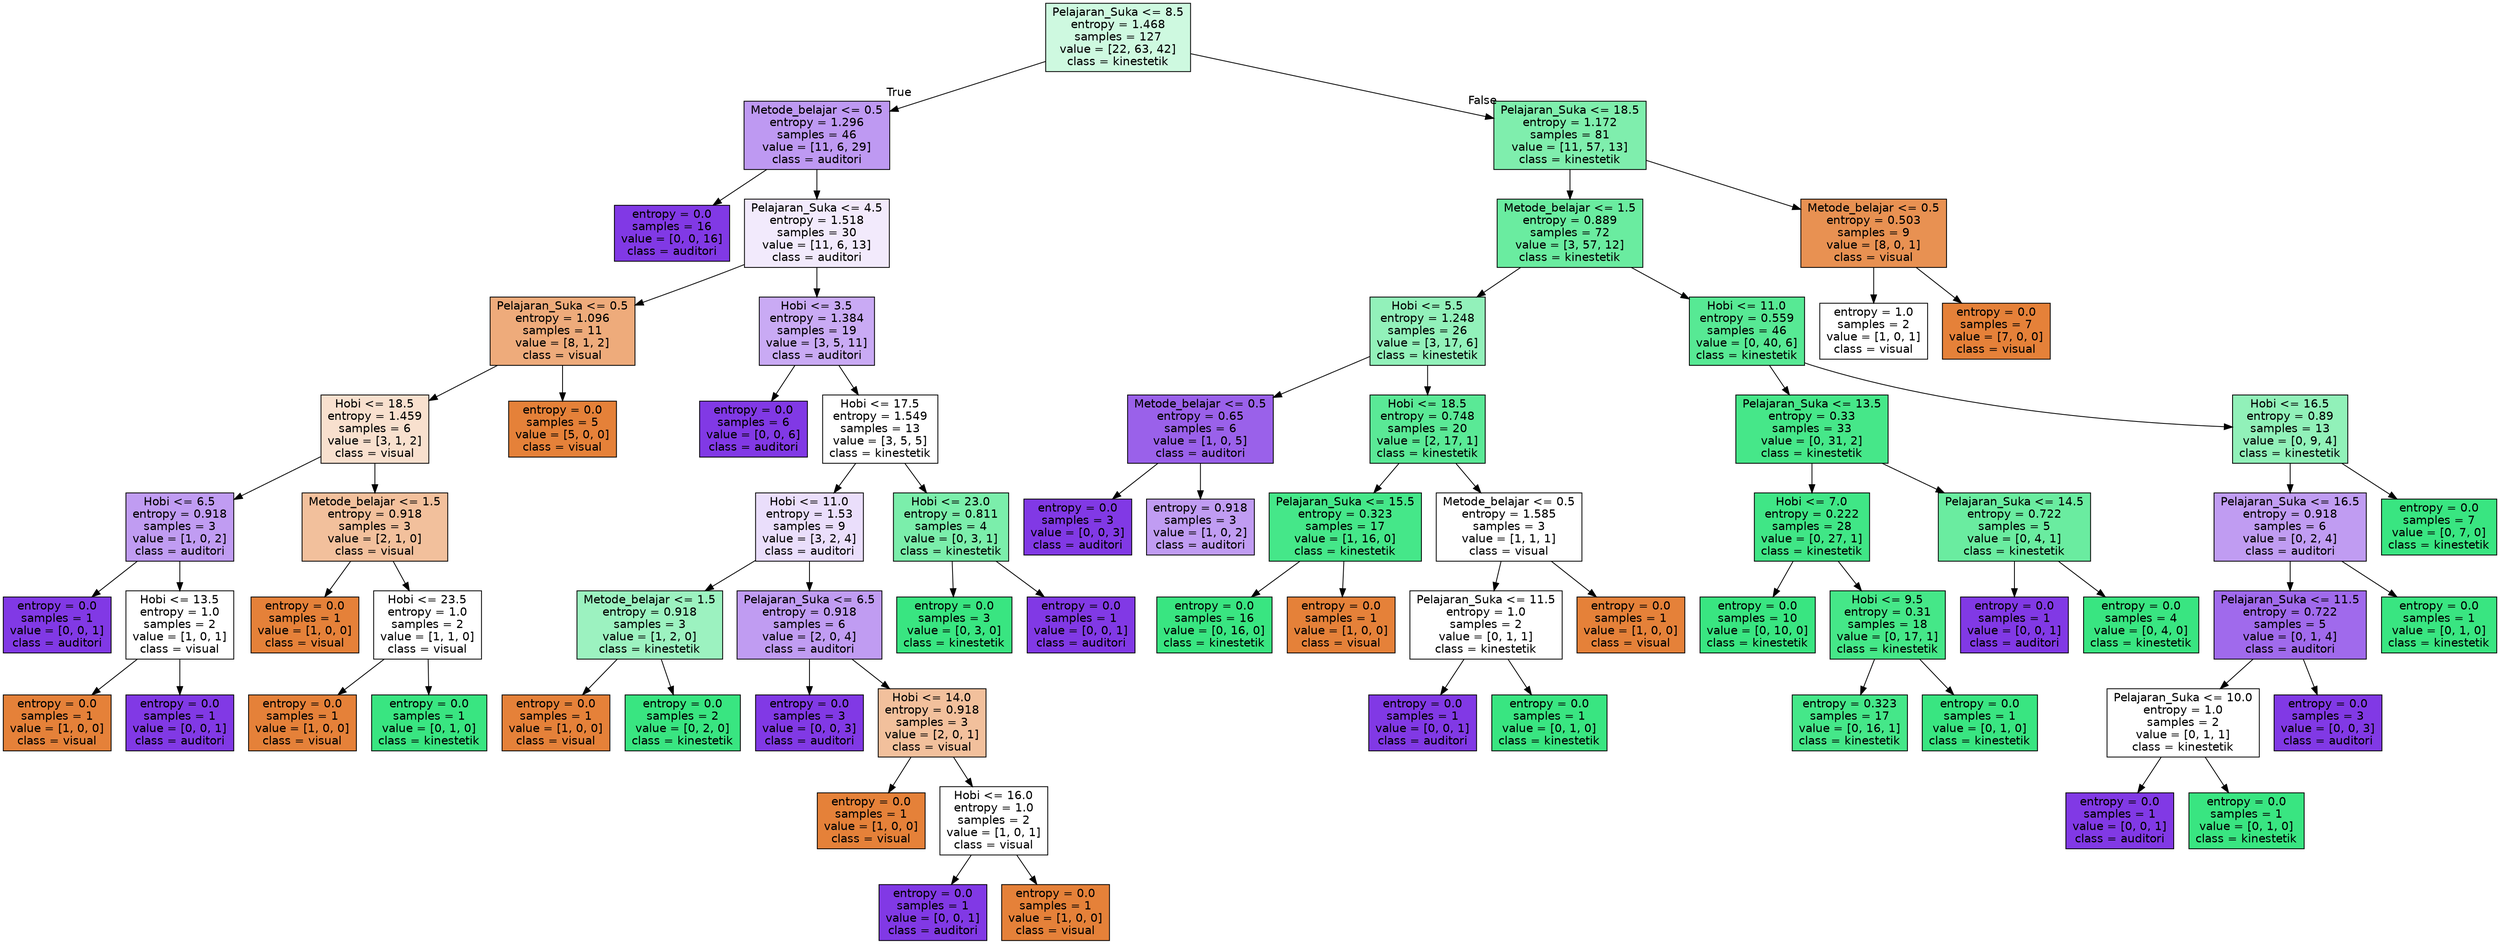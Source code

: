 digraph Tree {
node [shape=box, style="filled", color="black", fontname="helvetica"] ;
edge [fontname="helvetica"] ;
0 [label="Pelajaran_Suka <= 8.5\nentropy = 1.468\nsamples = 127\nvalue = [22, 63, 42]\nclass = kinestetik", fillcolor="#cef9e0"] ;
1 [label="Metode_belajar <= 0.5\nentropy = 1.296\nsamples = 46\nvalue = [11, 6, 29]\nclass = auditori", fillcolor="#be99f2"] ;
0 -> 1 [labeldistance=2.5, labelangle=45, headlabel="True"] ;
2 [label="entropy = 0.0\nsamples = 16\nvalue = [0, 0, 16]\nclass = auditori", fillcolor="#8139e5"] ;
1 -> 2 ;
3 [label="Pelajaran_Suka <= 4.5\nentropy = 1.518\nsamples = 30\nvalue = [11, 6, 13]\nclass = auditori", fillcolor="#f2eafc"] ;
1 -> 3 ;
4 [label="Pelajaran_Suka <= 0.5\nentropy = 1.096\nsamples = 11\nvalue = [8, 1, 2]\nclass = visual", fillcolor="#eeab7b"] ;
3 -> 4 ;
5 [label="Hobi <= 18.5\nentropy = 1.459\nsamples = 6\nvalue = [3, 1, 2]\nclass = visual", fillcolor="#f8e0ce"] ;
4 -> 5 ;
6 [label="Hobi <= 6.5\nentropy = 0.918\nsamples = 3\nvalue = [1, 0, 2]\nclass = auditori", fillcolor="#c09cf2"] ;
5 -> 6 ;
7 [label="entropy = 0.0\nsamples = 1\nvalue = [0, 0, 1]\nclass = auditori", fillcolor="#8139e5"] ;
6 -> 7 ;
8 [label="Hobi <= 13.5\nentropy = 1.0\nsamples = 2\nvalue = [1, 0, 1]\nclass = visual", fillcolor="#ffffff"] ;
6 -> 8 ;
9 [label="entropy = 0.0\nsamples = 1\nvalue = [1, 0, 0]\nclass = visual", fillcolor="#e58139"] ;
8 -> 9 ;
10 [label="entropy = 0.0\nsamples = 1\nvalue = [0, 0, 1]\nclass = auditori", fillcolor="#8139e5"] ;
8 -> 10 ;
11 [label="Metode_belajar <= 1.5\nentropy = 0.918\nsamples = 3\nvalue = [2, 1, 0]\nclass = visual", fillcolor="#f2c09c"] ;
5 -> 11 ;
12 [label="entropy = 0.0\nsamples = 1\nvalue = [1, 0, 0]\nclass = visual", fillcolor="#e58139"] ;
11 -> 12 ;
13 [label="Hobi <= 23.5\nentropy = 1.0\nsamples = 2\nvalue = [1, 1, 0]\nclass = visual", fillcolor="#ffffff"] ;
11 -> 13 ;
14 [label="entropy = 0.0\nsamples = 1\nvalue = [1, 0, 0]\nclass = visual", fillcolor="#e58139"] ;
13 -> 14 ;
15 [label="entropy = 0.0\nsamples = 1\nvalue = [0, 1, 0]\nclass = kinestetik", fillcolor="#39e581"] ;
13 -> 15 ;
16 [label="entropy = 0.0\nsamples = 5\nvalue = [5, 0, 0]\nclass = visual", fillcolor="#e58139"] ;
4 -> 16 ;
17 [label="Hobi <= 3.5\nentropy = 1.384\nsamples = 19\nvalue = [3, 5, 11]\nclass = auditori", fillcolor="#c9aaf4"] ;
3 -> 17 ;
18 [label="entropy = 0.0\nsamples = 6\nvalue = [0, 0, 6]\nclass = auditori", fillcolor="#8139e5"] ;
17 -> 18 ;
19 [label="Hobi <= 17.5\nentropy = 1.549\nsamples = 13\nvalue = [3, 5, 5]\nclass = kinestetik", fillcolor="#ffffff"] ;
17 -> 19 ;
20 [label="Hobi <= 11.0\nentropy = 1.53\nsamples = 9\nvalue = [3, 2, 4]\nclass = auditori", fillcolor="#eadefb"] ;
19 -> 20 ;
21 [label="Metode_belajar <= 1.5\nentropy = 0.918\nsamples = 3\nvalue = [1, 2, 0]\nclass = kinestetik", fillcolor="#9cf2c0"] ;
20 -> 21 ;
22 [label="entropy = 0.0\nsamples = 1\nvalue = [1, 0, 0]\nclass = visual", fillcolor="#e58139"] ;
21 -> 22 ;
23 [label="entropy = 0.0\nsamples = 2\nvalue = [0, 2, 0]\nclass = kinestetik", fillcolor="#39e581"] ;
21 -> 23 ;
24 [label="Pelajaran_Suka <= 6.5\nentropy = 0.918\nsamples = 6\nvalue = [2, 0, 4]\nclass = auditori", fillcolor="#c09cf2"] ;
20 -> 24 ;
25 [label="entropy = 0.0\nsamples = 3\nvalue = [0, 0, 3]\nclass = auditori", fillcolor="#8139e5"] ;
24 -> 25 ;
26 [label="Hobi <= 14.0\nentropy = 0.918\nsamples = 3\nvalue = [2, 0, 1]\nclass = visual", fillcolor="#f2c09c"] ;
24 -> 26 ;
27 [label="entropy = 0.0\nsamples = 1\nvalue = [1, 0, 0]\nclass = visual", fillcolor="#e58139"] ;
26 -> 27 ;
28 [label="Hobi <= 16.0\nentropy = 1.0\nsamples = 2\nvalue = [1, 0, 1]\nclass = visual", fillcolor="#ffffff"] ;
26 -> 28 ;
29 [label="entropy = 0.0\nsamples = 1\nvalue = [0, 0, 1]\nclass = auditori", fillcolor="#8139e5"] ;
28 -> 29 ;
30 [label="entropy = 0.0\nsamples = 1\nvalue = [1, 0, 0]\nclass = visual", fillcolor="#e58139"] ;
28 -> 30 ;
31 [label="Hobi <= 23.0\nentropy = 0.811\nsamples = 4\nvalue = [0, 3, 1]\nclass = kinestetik", fillcolor="#7beeab"] ;
19 -> 31 ;
32 [label="entropy = 0.0\nsamples = 3\nvalue = [0, 3, 0]\nclass = kinestetik", fillcolor="#39e581"] ;
31 -> 32 ;
33 [label="entropy = 0.0\nsamples = 1\nvalue = [0, 0, 1]\nclass = auditori", fillcolor="#8139e5"] ;
31 -> 33 ;
34 [label="Pelajaran_Suka <= 18.5\nentropy = 1.172\nsamples = 81\nvalue = [11, 57, 13]\nclass = kinestetik", fillcolor="#7feead"] ;
0 -> 34 [labeldistance=2.5, labelangle=-45, headlabel="False"] ;
35 [label="Metode_belajar <= 1.5\nentropy = 0.889\nsamples = 72\nvalue = [3, 57, 12]\nclass = kinestetik", fillcolor="#6aeca0"] ;
34 -> 35 ;
36 [label="Hobi <= 5.5\nentropy = 1.248\nsamples = 26\nvalue = [3, 17, 6]\nclass = kinestetik", fillcolor="#92f1ba"] ;
35 -> 36 ;
37 [label="Metode_belajar <= 0.5\nentropy = 0.65\nsamples = 6\nvalue = [1, 0, 5]\nclass = auditori", fillcolor="#9a61ea"] ;
36 -> 37 ;
38 [label="entropy = 0.0\nsamples = 3\nvalue = [0, 0, 3]\nclass = auditori", fillcolor="#8139e5"] ;
37 -> 38 ;
39 [label="entropy = 0.918\nsamples = 3\nvalue = [1, 0, 2]\nclass = auditori", fillcolor="#c09cf2"] ;
37 -> 39 ;
40 [label="Hobi <= 18.5\nentropy = 0.748\nsamples = 20\nvalue = [2, 17, 1]\nclass = kinestetik", fillcolor="#5ae996"] ;
36 -> 40 ;
41 [label="Pelajaran_Suka <= 15.5\nentropy = 0.323\nsamples = 17\nvalue = [1, 16, 0]\nclass = kinestetik", fillcolor="#45e789"] ;
40 -> 41 ;
42 [label="entropy = 0.0\nsamples = 16\nvalue = [0, 16, 0]\nclass = kinestetik", fillcolor="#39e581"] ;
41 -> 42 ;
43 [label="entropy = 0.0\nsamples = 1\nvalue = [1, 0, 0]\nclass = visual", fillcolor="#e58139"] ;
41 -> 43 ;
44 [label="Metode_belajar <= 0.5\nentropy = 1.585\nsamples = 3\nvalue = [1, 1, 1]\nclass = visual", fillcolor="#ffffff"] ;
40 -> 44 ;
45 [label="Pelajaran_Suka <= 11.5\nentropy = 1.0\nsamples = 2\nvalue = [0, 1, 1]\nclass = kinestetik", fillcolor="#ffffff"] ;
44 -> 45 ;
46 [label="entropy = 0.0\nsamples = 1\nvalue = [0, 0, 1]\nclass = auditori", fillcolor="#8139e5"] ;
45 -> 46 ;
47 [label="entropy = 0.0\nsamples = 1\nvalue = [0, 1, 0]\nclass = kinestetik", fillcolor="#39e581"] ;
45 -> 47 ;
48 [label="entropy = 0.0\nsamples = 1\nvalue = [1, 0, 0]\nclass = visual", fillcolor="#e58139"] ;
44 -> 48 ;
49 [label="Hobi <= 11.0\nentropy = 0.559\nsamples = 46\nvalue = [0, 40, 6]\nclass = kinestetik", fillcolor="#57e994"] ;
35 -> 49 ;
50 [label="Pelajaran_Suka <= 13.5\nentropy = 0.33\nsamples = 33\nvalue = [0, 31, 2]\nclass = kinestetik", fillcolor="#46e789"] ;
49 -> 50 ;
51 [label="Hobi <= 7.0\nentropy = 0.222\nsamples = 28\nvalue = [0, 27, 1]\nclass = kinestetik", fillcolor="#40e686"] ;
50 -> 51 ;
52 [label="entropy = 0.0\nsamples = 10\nvalue = [0, 10, 0]\nclass = kinestetik", fillcolor="#39e581"] ;
51 -> 52 ;
53 [label="Hobi <= 9.5\nentropy = 0.31\nsamples = 18\nvalue = [0, 17, 1]\nclass = kinestetik", fillcolor="#45e788"] ;
51 -> 53 ;
54 [label="entropy = 0.323\nsamples = 17\nvalue = [0, 16, 1]\nclass = kinestetik", fillcolor="#45e789"] ;
53 -> 54 ;
55 [label="entropy = 0.0\nsamples = 1\nvalue = [0, 1, 0]\nclass = kinestetik", fillcolor="#39e581"] ;
53 -> 55 ;
56 [label="Pelajaran_Suka <= 14.5\nentropy = 0.722\nsamples = 5\nvalue = [0, 4, 1]\nclass = kinestetik", fillcolor="#6aeca0"] ;
50 -> 56 ;
57 [label="entropy = 0.0\nsamples = 1\nvalue = [0, 0, 1]\nclass = auditori", fillcolor="#8139e5"] ;
56 -> 57 ;
58 [label="entropy = 0.0\nsamples = 4\nvalue = [0, 4, 0]\nclass = kinestetik", fillcolor="#39e581"] ;
56 -> 58 ;
59 [label="Hobi <= 16.5\nentropy = 0.89\nsamples = 13\nvalue = [0, 9, 4]\nclass = kinestetik", fillcolor="#91f1b9"] ;
49 -> 59 ;
60 [label="Pelajaran_Suka <= 16.5\nentropy = 0.918\nsamples = 6\nvalue = [0, 2, 4]\nclass = auditori", fillcolor="#c09cf2"] ;
59 -> 60 ;
61 [label="Pelajaran_Suka <= 11.5\nentropy = 0.722\nsamples = 5\nvalue = [0, 1, 4]\nclass = auditori", fillcolor="#a06aec"] ;
60 -> 61 ;
62 [label="Pelajaran_Suka <= 10.0\nentropy = 1.0\nsamples = 2\nvalue = [0, 1, 1]\nclass = kinestetik", fillcolor="#ffffff"] ;
61 -> 62 ;
63 [label="entropy = 0.0\nsamples = 1\nvalue = [0, 0, 1]\nclass = auditori", fillcolor="#8139e5"] ;
62 -> 63 ;
64 [label="entropy = 0.0\nsamples = 1\nvalue = [0, 1, 0]\nclass = kinestetik", fillcolor="#39e581"] ;
62 -> 64 ;
65 [label="entropy = 0.0\nsamples = 3\nvalue = [0, 0, 3]\nclass = auditori", fillcolor="#8139e5"] ;
61 -> 65 ;
66 [label="entropy = 0.0\nsamples = 1\nvalue = [0, 1, 0]\nclass = kinestetik", fillcolor="#39e581"] ;
60 -> 66 ;
67 [label="entropy = 0.0\nsamples = 7\nvalue = [0, 7, 0]\nclass = kinestetik", fillcolor="#39e581"] ;
59 -> 67 ;
68 [label="Metode_belajar <= 0.5\nentropy = 0.503\nsamples = 9\nvalue = [8, 0, 1]\nclass = visual", fillcolor="#e89152"] ;
34 -> 68 ;
69 [label="entropy = 1.0\nsamples = 2\nvalue = [1, 0, 1]\nclass = visual", fillcolor="#ffffff"] ;
68 -> 69 ;
70 [label="entropy = 0.0\nsamples = 7\nvalue = [7, 0, 0]\nclass = visual", fillcolor="#e58139"] ;
68 -> 70 ;
}
